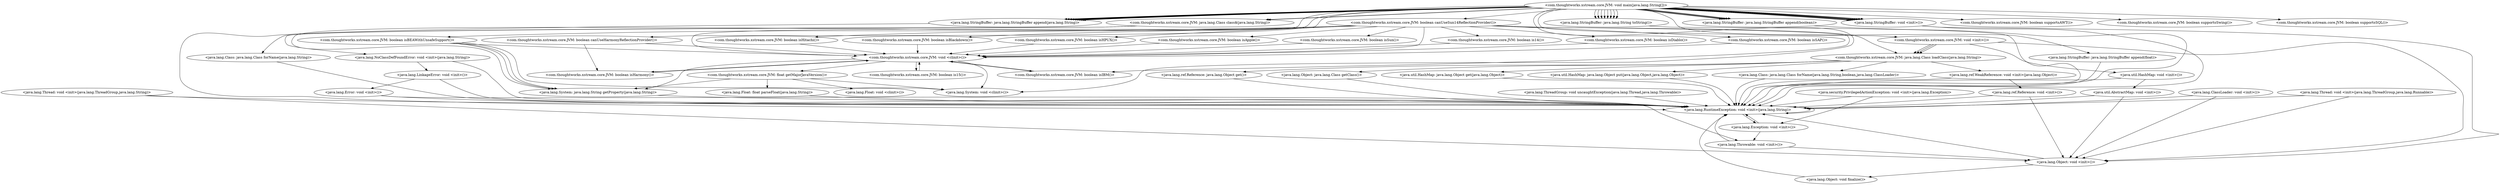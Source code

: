 digraph CallGraph {
"<com.thoughtworks.xstream.core.JVM: void main(java.lang.String[])>" -> "<com.thoughtworks.xstream.core.JVM: void <clinit>()>";
"<com.thoughtworks.xstream.core.JVM: void main(java.lang.String[])>" -> "<java.lang.StringBuffer: void <init>()>";
"<com.thoughtworks.xstream.core.JVM: void main(java.lang.String[])>" -> "<java.lang.StringBuffer: void <init>()>";
"<com.thoughtworks.xstream.core.JVM: void main(java.lang.String[])>" -> "<java.lang.StringBuffer: void <init>()>";
"<com.thoughtworks.xstream.core.JVM: void main(java.lang.String[])>" -> "<java.lang.StringBuffer: void <init>()>";
"<com.thoughtworks.xstream.core.JVM: void main(java.lang.String[])>" -> "<com.thoughtworks.xstream.core.JVM: boolean canUseHarmonyReflectionProvider()>";
"<com.thoughtworks.xstream.core.JVM: void main(java.lang.String[])>" -> "<com.thoughtworks.xstream.core.JVM: boolean canUseSun14ReflectionProvider()>";
"<com.thoughtworks.xstream.core.JVM: void main(java.lang.String[])>" -> "<java.lang.StringBuffer: void <init>()>";
"<com.thoughtworks.xstream.core.JVM: void main(java.lang.String[])>" -> "<java.lang.StringBuffer: void <init>()>";
"<com.thoughtworks.xstream.core.JVM: void main(java.lang.String[])>" -> "<java.lang.StringBuffer: void <init>()>";
"<com.thoughtworks.xstream.core.JVM: void main(java.lang.String[])>" -> "<java.lang.System: java.lang.String getProperty(java.lang.String)>";
"<com.thoughtworks.xstream.core.JVM: void main(java.lang.String[])>" -> "<java.lang.StringBuffer: void <init>()>";
"<com.thoughtworks.xstream.core.JVM: void main(java.lang.String[])>" -> "<com.thoughtworks.xstream.core.JVM: void <init>()>";
"<com.thoughtworks.xstream.core.JVM: void main(java.lang.String[])>" -> "<com.thoughtworks.xstream.core.JVM: java.lang.Class class$(java.lang.String)>";
"<com.thoughtworks.xstream.core.JVM: void main(java.lang.String[])>" -> "<com.thoughtworks.xstream.core.JVM: java.lang.Class class$(java.lang.String)>";
"<com.thoughtworks.xstream.core.JVM: void main(java.lang.String[])>" -> "<java.lang.System: void <clinit>()>";
"<com.thoughtworks.xstream.core.JVM: void <clinit>()>" -> "<java.lang.System: void <clinit>()>";
"<com.thoughtworks.xstream.core.JVM: void <clinit>()>" -> "<com.thoughtworks.xstream.core.JVM: boolean is15()>";
"<com.thoughtworks.xstream.core.JVM: void <clinit>()>" -> "<com.thoughtworks.xstream.core.JVM: boolean isIBM()>";
"<com.thoughtworks.xstream.core.JVM: void <clinit>()>" -> "<com.thoughtworks.xstream.core.JVM: boolean isHarmony()>";
"<com.thoughtworks.xstream.core.JVM: void <clinit>()>" -> "<com.thoughtworks.xstream.core.JVM: float getMajorJavaVersion()>";
"<com.thoughtworks.xstream.core.JVM: void <clinit>()>" -> "<java.lang.System: java.lang.String getProperty(java.lang.String)>";
"<java.lang.ThreadGroup: void uncaughtException(java.lang.Thread,java.lang.Throwable)>" -> "<java.lang.RuntimeException: void <init>(java.lang.String)>";
"<java.lang.ClassLoader: void <init>()>" -> "<java.lang.Object: void <init>()>";
"<java.lang.ClassLoader: void <init>()>" -> "<java.lang.RuntimeException: void <init>(java.lang.String)>";
"<java.security.PrivilegedActionException: void <init>(java.lang.Exception)>" -> "<java.lang.Exception: void <init>()>";
"<java.security.PrivilegedActionException: void <init>(java.lang.Exception)>" -> "<java.lang.RuntimeException: void <init>(java.lang.String)>";
"<java.lang.Thread: void <init>(java.lang.ThreadGroup,java.lang.Runnable)>" -> "<java.lang.Object: void <init>()>";
"<java.lang.Thread: void <init>(java.lang.ThreadGroup,java.lang.Runnable)>" -> "<java.lang.RuntimeException: void <init>(java.lang.String)>";
"<java.lang.Thread: void <init>(java.lang.ThreadGroup,java.lang.String)>" -> "<java.lang.Object: void <init>()>";
"<java.lang.Thread: void <init>(java.lang.ThreadGroup,java.lang.String)>" -> "<java.lang.RuntimeException: void <init>(java.lang.String)>";
"<java.lang.StringBuffer: void <init>()>" -> "<java.lang.Object: void <init>()>";
"<java.lang.StringBuffer: void <init>()>" -> "<java.lang.RuntimeException: void <init>(java.lang.String)>";
"<com.thoughtworks.xstream.core.JVM: boolean canUseHarmonyReflectionProvider()>" -> "<com.thoughtworks.xstream.core.JVM: void <clinit>()>";
"<com.thoughtworks.xstream.core.JVM: boolean canUseHarmonyReflectionProvider()>" -> "<com.thoughtworks.xstream.core.JVM: boolean isHarmony()>";
"<com.thoughtworks.xstream.core.JVM: boolean canUseSun14ReflectionProvider()>" -> "<com.thoughtworks.xstream.core.JVM: void <clinit>()>";
"<com.thoughtworks.xstream.core.JVM: boolean canUseSun14ReflectionProvider()>" -> "<com.thoughtworks.xstream.core.JVM: boolean is14()>";
"<com.thoughtworks.xstream.core.JVM: boolean canUseSun14ReflectionProvider()>" -> "<com.thoughtworks.xstream.core.JVM: boolean isDiablo()>";
"<com.thoughtworks.xstream.core.JVM: boolean canUseSun14ReflectionProvider()>" -> "<com.thoughtworks.xstream.core.JVM: boolean isSAP()>";
"<com.thoughtworks.xstream.core.JVM: boolean canUseSun14ReflectionProvider()>" -> "<com.thoughtworks.xstream.core.JVM: boolean isHitachi()>";
"<com.thoughtworks.xstream.core.JVM: boolean canUseSun14ReflectionProvider()>" -> "<com.thoughtworks.xstream.core.JVM: boolean isBEAWithUnsafeSupport()>";
"<com.thoughtworks.xstream.core.JVM: boolean canUseSun14ReflectionProvider()>" -> "<com.thoughtworks.xstream.core.JVM: boolean isBlackdown()>";
"<com.thoughtworks.xstream.core.JVM: boolean canUseSun14ReflectionProvider()>" -> "<com.thoughtworks.xstream.core.JVM: boolean isIBM()>";
"<com.thoughtworks.xstream.core.JVM: boolean canUseSun14ReflectionProvider()>" -> "<com.thoughtworks.xstream.core.JVM: boolean isHPUX()>";
"<com.thoughtworks.xstream.core.JVM: boolean canUseSun14ReflectionProvider()>" -> "<com.thoughtworks.xstream.core.JVM: boolean isApple()>";
"<com.thoughtworks.xstream.core.JVM: boolean canUseSun14ReflectionProvider()>" -> "<com.thoughtworks.xstream.core.JVM: boolean isSun()>";
"<java.lang.System: java.lang.String getProperty(java.lang.String)>" -> "<java.lang.RuntimeException: void <init>(java.lang.String)>";
"<com.thoughtworks.xstream.core.JVM: void <init>()>" -> "<java.lang.Object: void <init>()>";
"<com.thoughtworks.xstream.core.JVM: void <init>()>" -> "<java.util.HashMap: void <init>()>";
"<com.thoughtworks.xstream.core.JVM: java.lang.Class class$(java.lang.String)>" -> "<java.lang.Class: java.lang.Class forName(java.lang.String)>";
"<com.thoughtworks.xstream.core.JVM: java.lang.Class class$(java.lang.String)>" -> "<java.lang.NoClassDefFoundError: void <init>(java.lang.String)>";
"<com.thoughtworks.xstream.core.JVM: boolean is15()>" -> "<com.thoughtworks.xstream.core.JVM: void <clinit>()>";
"<com.thoughtworks.xstream.core.JVM: boolean isIBM()>" -> "<com.thoughtworks.xstream.core.JVM: void <clinit>()>";
"<com.thoughtworks.xstream.core.JVM: boolean isHarmony()>" -> "<com.thoughtworks.xstream.core.JVM: void <clinit>()>";
"<com.thoughtworks.xstream.core.JVM: float getMajorJavaVersion()>" -> "<java.lang.System: void <clinit>()>";
"<com.thoughtworks.xstream.core.JVM: float getMajorJavaVersion()>" -> "<java.lang.Float: float parseFloat(java.lang.String)>";
"<com.thoughtworks.xstream.core.JVM: float getMajorJavaVersion()>" -> "<java.lang.System: java.lang.String getProperty(java.lang.String)>";
"<com.thoughtworks.xstream.core.JVM: float getMajorJavaVersion()>" -> "<java.lang.Float: void <clinit>()>";
"<java.lang.RuntimeException: void <init>(java.lang.String)>" -> "<java.lang.Exception: void <init>()>";
"<java.lang.RuntimeException: void <init>(java.lang.String)>" -> "<java.lang.RuntimeException: void <init>(java.lang.String)>";
"<java.lang.Object: void <init>()>" -> "<java.lang.Object: void finalize()>";
"<java.lang.Object: void <init>()>" -> "<java.lang.RuntimeException: void <init>(java.lang.String)>";
"<java.lang.Exception: void <init>()>" -> "<java.lang.Throwable: void <init>()>";
"<java.lang.Exception: void <init>()>" -> "<java.lang.RuntimeException: void <init>(java.lang.String)>";
"<com.thoughtworks.xstream.core.JVM: boolean is14()>" -> "<com.thoughtworks.xstream.core.JVM: void <clinit>()>";
"<com.thoughtworks.xstream.core.JVM: boolean isDiablo()>" -> "<com.thoughtworks.xstream.core.JVM: void <clinit>()>";
"<com.thoughtworks.xstream.core.JVM: boolean isSAP()>" -> "<com.thoughtworks.xstream.core.JVM: void <clinit>()>";
"<com.thoughtworks.xstream.core.JVM: boolean isHitachi()>" -> "<com.thoughtworks.xstream.core.JVM: void <clinit>()>";
"<com.thoughtworks.xstream.core.JVM: boolean isBEAWithUnsafeSupport()>" -> "<com.thoughtworks.xstream.core.JVM: void <clinit>()>";
"<com.thoughtworks.xstream.core.JVM: boolean isBEAWithUnsafeSupport()>" -> "<java.lang.System: java.lang.String getProperty(java.lang.String)>";
"<com.thoughtworks.xstream.core.JVM: boolean isBEAWithUnsafeSupport()>" -> "<java.lang.System: java.lang.String getProperty(java.lang.String)>";
"<com.thoughtworks.xstream.core.JVM: boolean isBEAWithUnsafeSupport()>" -> "<java.lang.System: void <clinit>()>";
"<com.thoughtworks.xstream.core.JVM: boolean isBlackdown()>" -> "<com.thoughtworks.xstream.core.JVM: void <clinit>()>";
"<com.thoughtworks.xstream.core.JVM: boolean isHPUX()>" -> "<com.thoughtworks.xstream.core.JVM: void <clinit>()>";
"<com.thoughtworks.xstream.core.JVM: boolean isApple()>" -> "<com.thoughtworks.xstream.core.JVM: void <clinit>()>";
"<com.thoughtworks.xstream.core.JVM: boolean isSun()>" -> "<com.thoughtworks.xstream.core.JVM: void <clinit>()>";
"<java.util.HashMap: void <init>()>" -> "<java.util.AbstractMap: void <init>()>";
"<java.util.HashMap: void <init>()>" -> "<java.lang.RuntimeException: void <init>(java.lang.String)>";
"<java.lang.Class: java.lang.Class forName(java.lang.String)>" -> "<java.lang.RuntimeException: void <init>(java.lang.String)>";
"<java.lang.NoClassDefFoundError: void <init>(java.lang.String)>" -> "<java.lang.LinkageError: void <init>()>";
"<java.lang.NoClassDefFoundError: void <init>(java.lang.String)>" -> "<java.lang.RuntimeException: void <init>(java.lang.String)>";
"<java.lang.Float: float parseFloat(java.lang.String)>" -> "<java.lang.RuntimeException: void <init>(java.lang.String)>";
"<java.lang.Object: void finalize()>" -> "<java.lang.RuntimeException: void <init>(java.lang.String)>";
"<java.lang.Throwable: void <init>()>" -> "<java.lang.Object: void <init>()>";
"<java.lang.Throwable: void <init>()>" -> "<java.lang.RuntimeException: void <init>(java.lang.String)>";
"<java.util.AbstractMap: void <init>()>" -> "<java.lang.Object: void <init>()>";
"<java.util.AbstractMap: void <init>()>" -> "<java.lang.RuntimeException: void <init>(java.lang.String)>";
"<java.lang.LinkageError: void <init>()>" -> "<java.lang.Error: void <init>()>";
"<java.lang.LinkageError: void <init>()>" -> "<java.lang.RuntimeException: void <init>(java.lang.String)>";
"<java.lang.Error: void <init>()>" -> "<java.lang.Throwable: void <init>()>";
"<java.lang.Error: void <init>()>" -> "<java.lang.RuntimeException: void <init>(java.lang.String)>";
"<com.thoughtworks.xstream.core.JVM: void main(java.lang.String[])>" -> "<java.lang.StringBuffer: java.lang.StringBuffer append(java.lang.String)>";
"<com.thoughtworks.xstream.core.JVM: void main(java.lang.String[])>" -> "<java.lang.StringBuffer: java.lang.StringBuffer append(java.lang.String)>";
"<com.thoughtworks.xstream.core.JVM: void main(java.lang.String[])>" -> "<java.lang.StringBuffer: java.lang.String toString()>";
"<com.thoughtworks.xstream.core.JVM: void main(java.lang.String[])>" -> "<java.lang.StringBuffer: java.lang.StringBuffer append(java.lang.String)>";
"<com.thoughtworks.xstream.core.JVM: void main(java.lang.String[])>" -> "<java.lang.StringBuffer: java.lang.StringBuffer append(java.lang.String)>";
"<com.thoughtworks.xstream.core.JVM: void main(java.lang.String[])>" -> "<java.lang.StringBuffer: java.lang.String toString()>";
"<com.thoughtworks.xstream.core.JVM: void main(java.lang.String[])>" -> "<java.lang.StringBuffer: java.lang.StringBuffer append(java.lang.String)>";
"<com.thoughtworks.xstream.core.JVM: void main(java.lang.String[])>" -> "<java.lang.StringBuffer: java.lang.StringBuffer append(float)>";
"<com.thoughtworks.xstream.core.JVM: void main(java.lang.String[])>" -> "<java.lang.StringBuffer: java.lang.String toString()>";
"<com.thoughtworks.xstream.core.JVM: void main(java.lang.String[])>" -> "<java.lang.StringBuffer: java.lang.StringBuffer append(java.lang.String)>";
"<com.thoughtworks.xstream.core.JVM: void main(java.lang.String[])>" -> "<java.lang.StringBuffer: java.lang.StringBuffer append(boolean)>";
"<com.thoughtworks.xstream.core.JVM: void main(java.lang.String[])>" -> "<java.lang.StringBuffer: java.lang.String toString()>";
"<com.thoughtworks.xstream.core.JVM: void main(java.lang.String[])>" -> "<java.lang.StringBuffer: java.lang.StringBuffer append(java.lang.String)>";
"<com.thoughtworks.xstream.core.JVM: void main(java.lang.String[])>" -> "<java.lang.StringBuffer: java.lang.StringBuffer append(boolean)>";
"<com.thoughtworks.xstream.core.JVM: void main(java.lang.String[])>" -> "<java.lang.StringBuffer: java.lang.String toString()>";
"<com.thoughtworks.xstream.core.JVM: void main(java.lang.String[])>" -> "<java.lang.StringBuffer: java.lang.StringBuffer append(java.lang.String)>";
"<com.thoughtworks.xstream.core.JVM: void main(java.lang.String[])>" -> "<java.lang.StringBuffer: java.lang.StringBuffer append(boolean)>";
"<com.thoughtworks.xstream.core.JVM: void main(java.lang.String[])>" -> "<java.lang.StringBuffer: java.lang.String toString()>";
"<com.thoughtworks.xstream.core.JVM: void main(java.lang.String[])>" -> "<java.lang.StringBuffer: java.lang.StringBuffer append(java.lang.String)>";
"<com.thoughtworks.xstream.core.JVM: void main(java.lang.String[])>" -> "<java.lang.StringBuffer: java.lang.StringBuffer append(boolean)>";
"<com.thoughtworks.xstream.core.JVM: void main(java.lang.String[])>" -> "<java.lang.StringBuffer: java.lang.String toString()>";
"<com.thoughtworks.xstream.core.JVM: void main(java.lang.String[])>" -> "<java.lang.StringBuffer: java.lang.StringBuffer append(java.lang.String)>";
"<com.thoughtworks.xstream.core.JVM: void main(java.lang.String[])>" -> "<java.lang.StringBuffer: java.lang.StringBuffer append(boolean)>";
"<com.thoughtworks.xstream.core.JVM: void main(java.lang.String[])>" -> "<java.lang.StringBuffer: java.lang.String toString()>";
"<java.lang.StringBuffer: java.lang.StringBuffer append(java.lang.String)>" -> "<java.lang.RuntimeException: void <init>(java.lang.String)>";
"<java.lang.StringBuffer: java.lang.String toString()>" -> "<java.lang.RuntimeException: void <init>(java.lang.String)>";
"<java.lang.StringBuffer: java.lang.StringBuffer append(float)>" -> "<java.lang.RuntimeException: void <init>(java.lang.String)>";
"<java.lang.StringBuffer: java.lang.StringBuffer append(boolean)>" -> "<java.lang.RuntimeException: void <init>(java.lang.String)>";
"<com.thoughtworks.xstream.core.JVM: void main(java.lang.String[])>" -> "<com.thoughtworks.xstream.core.JVM: boolean supportsAWT()>";
"<com.thoughtworks.xstream.core.JVM: void main(java.lang.String[])>" -> "<com.thoughtworks.xstream.core.JVM: boolean supportsSwing()>";
"<com.thoughtworks.xstream.core.JVM: void main(java.lang.String[])>" -> "<com.thoughtworks.xstream.core.JVM: boolean supportsSQL()>";
"<com.thoughtworks.xstream.core.JVM: boolean canUseSun14ReflectionProvider()>" -> "<com.thoughtworks.xstream.core.JVM: java.lang.Class loadClass(java.lang.String)>";
"<com.thoughtworks.xstream.core.JVM: java.lang.Class loadClass(java.lang.String)>" -> "<java.lang.Class: java.lang.Class forName(java.lang.String,boolean,java.lang.ClassLoader)>";
"<com.thoughtworks.xstream.core.JVM: java.lang.Class loadClass(java.lang.String)>" -> "<java.lang.ref.WeakReference: void <init>(java.lang.Object)>";
"<java.lang.Class: java.lang.Class forName(java.lang.String,boolean,java.lang.ClassLoader)>" -> "<java.lang.RuntimeException: void <init>(java.lang.String)>";
"<java.lang.ref.WeakReference: void <init>(java.lang.Object)>" -> "<java.lang.ref.Reference: void <init>()>";
"<java.lang.ref.WeakReference: void <init>(java.lang.Object)>" -> "<java.lang.RuntimeException: void <init>(java.lang.String)>";
"<java.lang.ref.Reference: void <init>()>" -> "<java.lang.Object: void <init>()>";
"<java.lang.ref.Reference: void <init>()>" -> "<java.lang.RuntimeException: void <init>(java.lang.String)>";
"<com.thoughtworks.xstream.core.JVM: java.lang.Class loadClass(java.lang.String)>" -> "<java.lang.ref.Reference: java.lang.Object get()>";
"<java.lang.ref.Reference: java.lang.Object get()>" -> "<java.lang.RuntimeException: void <init>(java.lang.String)>";
"<com.thoughtworks.xstream.core.JVM: java.lang.Class loadClass(java.lang.String)>" -> "<java.lang.Object: java.lang.Class getClass()>";
"<java.lang.Object: java.lang.Class getClass()>" -> "<java.lang.RuntimeException: void <init>(java.lang.String)>";
"<com.thoughtworks.xstream.core.JVM: void <init>()>" -> "<com.thoughtworks.xstream.core.JVM: java.lang.Class loadClass(java.lang.String)>";
"<com.thoughtworks.xstream.core.JVM: void <init>()>" -> "<com.thoughtworks.xstream.core.JVM: java.lang.Class loadClass(java.lang.String)>";
"<com.thoughtworks.xstream.core.JVM: void <init>()>" -> "<com.thoughtworks.xstream.core.JVM: java.lang.Class loadClass(java.lang.String)>";
"<com.thoughtworks.xstream.core.JVM: java.lang.Class loadClass(java.lang.String)>" -> "<java.util.HashMap: java.lang.Object get(java.lang.Object)>";
"<com.thoughtworks.xstream.core.JVM: java.lang.Class loadClass(java.lang.String)>" -> "<java.util.HashMap: java.lang.Object put(java.lang.Object,java.lang.Object)>";
"<java.util.HashMap: java.lang.Object get(java.lang.Object)>" -> "<java.lang.RuntimeException: void <init>(java.lang.String)>";
"<java.util.HashMap: java.lang.Object put(java.lang.Object,java.lang.Object)>" -> "<java.lang.RuntimeException: void <init>(java.lang.String)>";
}
